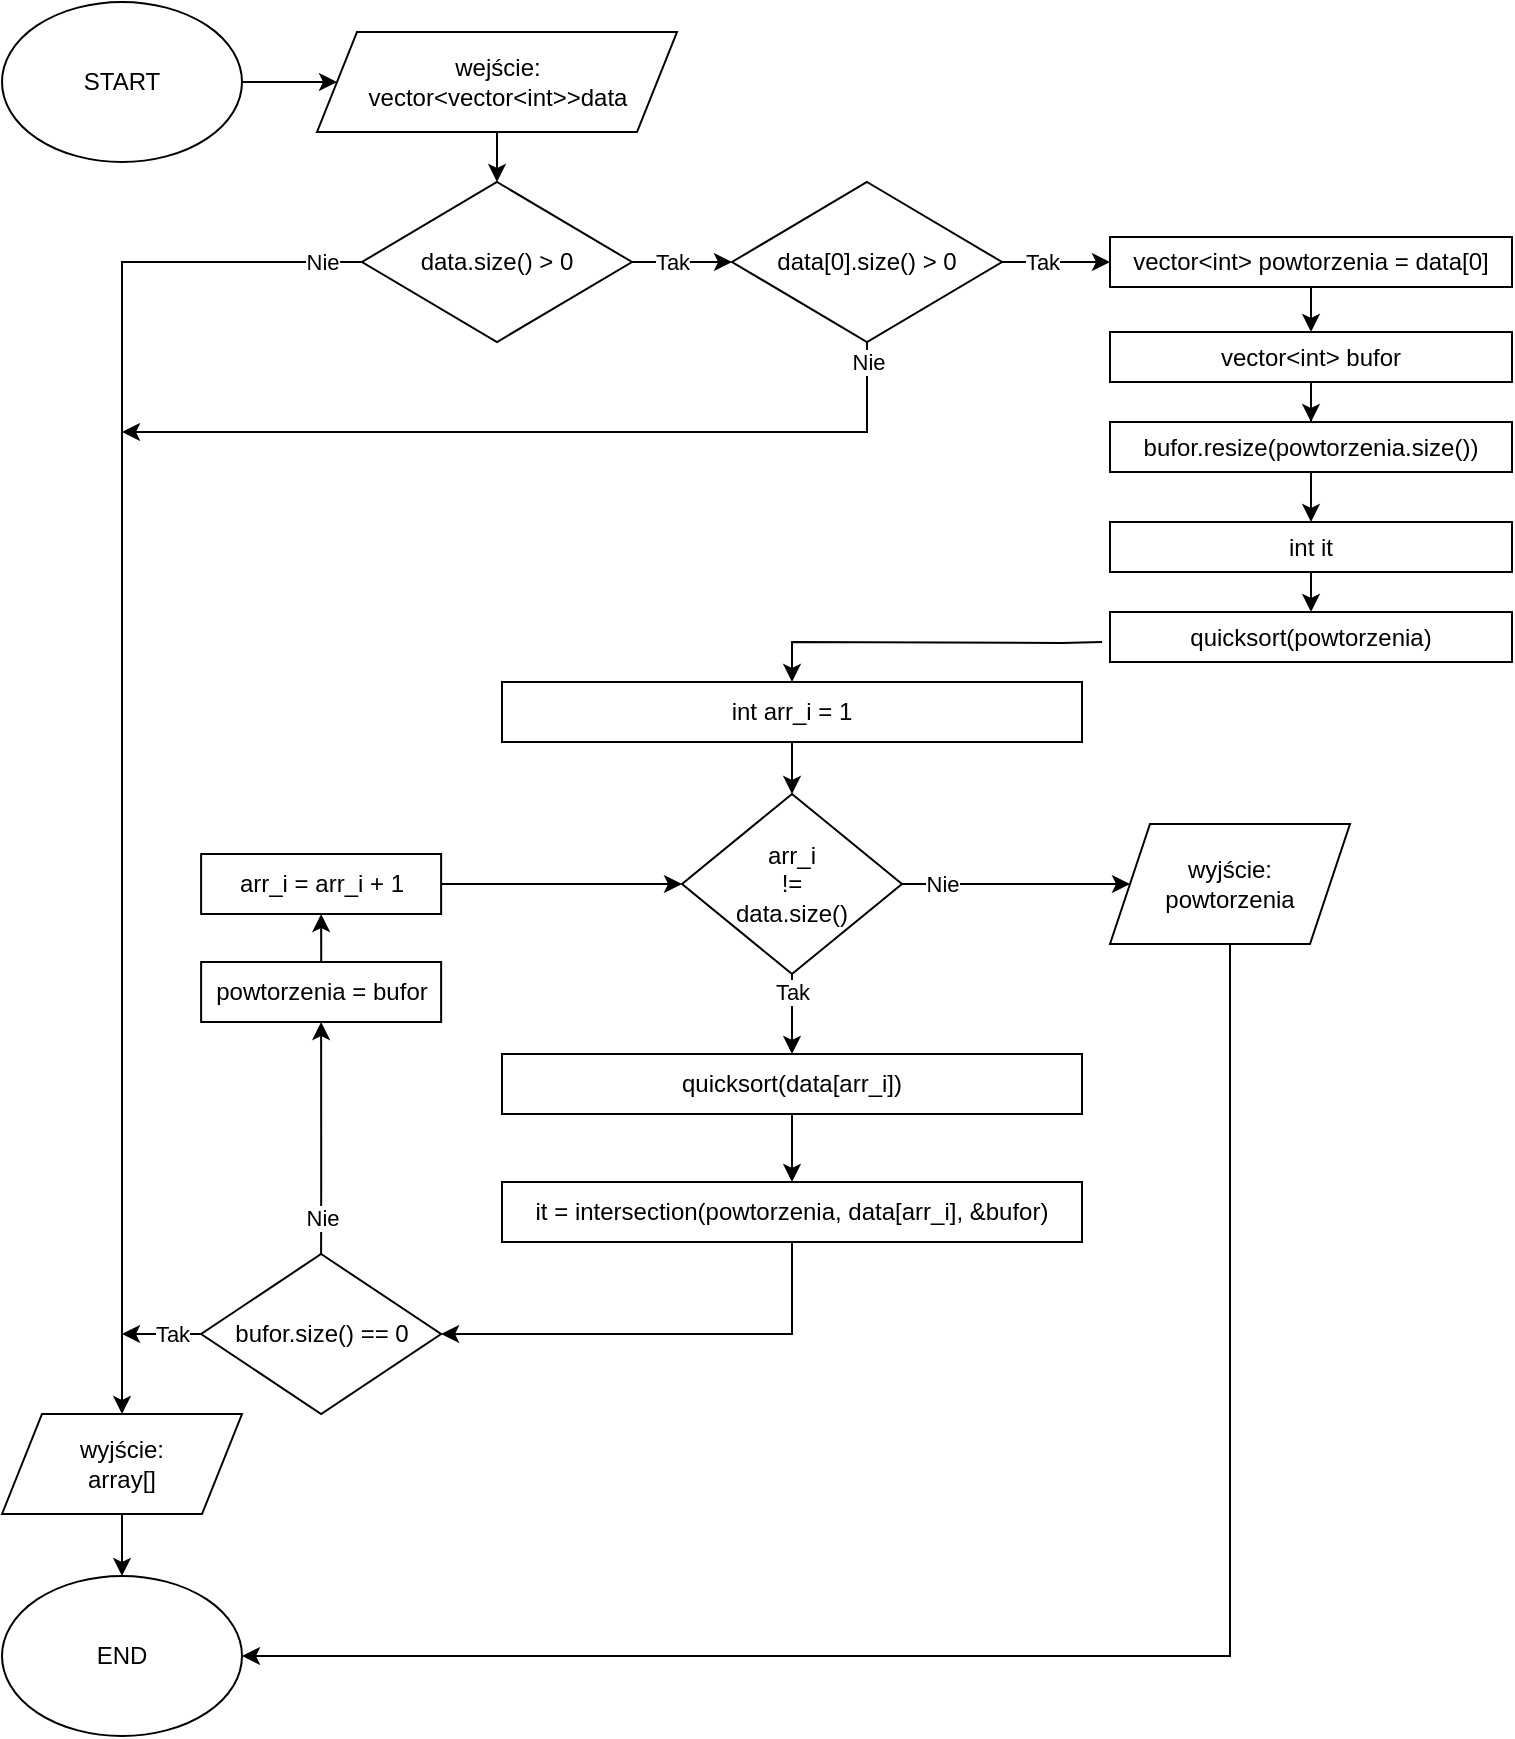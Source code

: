<mxfile version="20.7.4" type="device"><diagram id="DnSWcLHUnXa-toh__kRq" name="Strona-1"><mxGraphModel dx="1036" dy="614" grid="1" gridSize="10" guides="1" tooltips="1" connect="1" arrows="1" fold="1" page="1" pageScale="1" pageWidth="827" pageHeight="1169" math="0" shadow="0"><root><mxCell id="0"/><mxCell id="1" parent="0"/><mxCell id="pnEZvFSktnOX3axIGs_f-1" style="edgeStyle=orthogonalEdgeStyle;rounded=0;orthogonalLoop=1;jettySize=auto;html=1;" parent="1" source="pnEZvFSktnOX3axIGs_f-2" target="pnEZvFSktnOX3axIGs_f-5" edge="1"><mxGeometry relative="1" as="geometry"/></mxCell><mxCell id="pnEZvFSktnOX3axIGs_f-2" value="START" style="ellipse;whiteSpace=wrap;html=1;" parent="1" vertex="1"><mxGeometry x="290" y="430" width="120" height="80" as="geometry"/></mxCell><mxCell id="pnEZvFSktnOX3axIGs_f-3" value="END" style="ellipse;whiteSpace=wrap;html=1;" parent="1" vertex="1"><mxGeometry x="290" y="1217" width="120" height="80" as="geometry"/></mxCell><mxCell id="pnEZvFSktnOX3axIGs_f-4" style="edgeStyle=orthogonalEdgeStyle;rounded=0;orthogonalLoop=1;jettySize=auto;html=1;entryX=0.5;entryY=0;entryDx=0;entryDy=0;" parent="1" source="pnEZvFSktnOX3axIGs_f-5" target="pnEZvFSktnOX3axIGs_f-73" edge="1"><mxGeometry relative="1" as="geometry"><mxPoint x="525.019" y="515.011" as="targetPoint"/></mxGeometry></mxCell><mxCell id="pnEZvFSktnOX3axIGs_f-5" value="wejście:&lt;br&gt;vector&amp;lt;vector&amp;lt;int&amp;gt;&amp;gt;data" style="shape=parallelogram;perimeter=parallelogramPerimeter;whiteSpace=wrap;html=1;fixedSize=1;" parent="1" vertex="1"><mxGeometry x="447.5" y="445" width="180" height="50" as="geometry"/></mxCell><mxCell id="pnEZvFSktnOX3axIGs_f-6" style="edgeStyle=orthogonalEdgeStyle;rounded=0;orthogonalLoop=1;jettySize=auto;html=1;entryX=0.5;entryY=0;entryDx=0;entryDy=0;exitX=0;exitY=0.5;exitDx=0;exitDy=0;" parent="1" source="pnEZvFSktnOX3axIGs_f-73" target="pnEZvFSktnOX3axIGs_f-11" edge="1"><mxGeometry relative="1" as="geometry"><mxPoint x="445.026" y="350.015" as="sourcePoint"/></mxGeometry></mxCell><mxCell id="pnEZvFSktnOX3axIGs_f-7" value="Nie" style="edgeLabel;html=1;align=center;verticalAlign=middle;resizable=0;points=[];" parent="pnEZvFSktnOX3axIGs_f-6" vertex="1" connectable="0"><mxGeometry x="-0.878" y="-1" relative="1" as="geometry"><mxPoint x="22" y="1" as="offset"/></mxGeometry></mxCell><mxCell id="pnEZvFSktnOX3axIGs_f-8" style="edgeStyle=orthogonalEdgeStyle;rounded=0;orthogonalLoop=1;jettySize=auto;html=1;entryX=0;entryY=0.5;entryDx=0;entryDy=0;exitX=1;exitY=0.5;exitDx=0;exitDy=0;" parent="1" source="pnEZvFSktnOX3axIGs_f-73" target="pnEZvFSktnOX3axIGs_f-72" edge="1"><mxGeometry relative="1" as="geometry"><mxPoint x="605" y="560" as="sourcePoint"/></mxGeometry></mxCell><mxCell id="pnEZvFSktnOX3axIGs_f-9" value="Tak" style="edgeLabel;html=1;align=center;verticalAlign=middle;resizable=0;points=[];" parent="pnEZvFSktnOX3axIGs_f-8" vertex="1" connectable="0"><mxGeometry x="-0.769" relative="1" as="geometry"><mxPoint x="14" as="offset"/></mxGeometry></mxCell><mxCell id="pnEZvFSktnOX3axIGs_f-10" style="edgeStyle=orthogonalEdgeStyle;rounded=0;orthogonalLoop=1;jettySize=auto;html=1;" parent="1" source="pnEZvFSktnOX3axIGs_f-11" target="pnEZvFSktnOX3axIGs_f-3" edge="1"><mxGeometry relative="1" as="geometry"/></mxCell><mxCell id="pnEZvFSktnOX3axIGs_f-11" value="wyjście:&lt;br&gt;array[]" style="shape=parallelogram;perimeter=parallelogramPerimeter;whiteSpace=wrap;html=1;fixedSize=1;" parent="1" vertex="1"><mxGeometry x="290" y="1136" width="120" height="50" as="geometry"/></mxCell><mxCell id="pnEZvFSktnOX3axIGs_f-19" style="edgeStyle=orthogonalEdgeStyle;rounded=0;orthogonalLoop=1;jettySize=auto;html=1;" parent="1" source="pnEZvFSktnOX3axIGs_f-20" target="pnEZvFSktnOX3axIGs_f-26" edge="1"><mxGeometry relative="1" as="geometry"/></mxCell><mxCell id="pnEZvFSktnOX3axIGs_f-20" value="int arr_i = 1" style="rounded=0;whiteSpace=wrap;html=1;" parent="1" vertex="1"><mxGeometry x="540" y="770" width="290" height="30" as="geometry"/></mxCell><mxCell id="pnEZvFSktnOX3axIGs_f-21" style="edgeStyle=orthogonalEdgeStyle;rounded=0;orthogonalLoop=1;jettySize=auto;html=1;" parent="1" source="pnEZvFSktnOX3axIGs_f-26" target="pnEZvFSktnOX3axIGs_f-30" edge="1"><mxGeometry relative="1" as="geometry"/></mxCell><mxCell id="pnEZvFSktnOX3axIGs_f-86" value="Tak" style="edgeLabel;html=1;align=center;verticalAlign=middle;resizable=0;points=[];" parent="pnEZvFSktnOX3axIGs_f-21" vertex="1" connectable="0"><mxGeometry x="-0.772" relative="1" as="geometry"><mxPoint y="4" as="offset"/></mxGeometry></mxCell><mxCell id="pnEZvFSktnOX3axIGs_f-24" style="edgeStyle=orthogonalEdgeStyle;rounded=0;orthogonalLoop=1;jettySize=auto;html=1;entryX=0;entryY=0.5;entryDx=0;entryDy=0;" parent="1" source="pnEZvFSktnOX3axIGs_f-26" target="pnEZvFSktnOX3axIGs_f-59" edge="1"><mxGeometry relative="1" as="geometry"/></mxCell><mxCell id="pnEZvFSktnOX3axIGs_f-25" value="Nie" style="edgeLabel;html=1;align=center;verticalAlign=middle;resizable=0;points=[];" parent="pnEZvFSktnOX3axIGs_f-24" vertex="1" connectable="0"><mxGeometry x="-0.809" relative="1" as="geometry"><mxPoint x="9" as="offset"/></mxGeometry></mxCell><mxCell id="pnEZvFSktnOX3axIGs_f-26" value="arr_i&lt;br&gt;!=&lt;br&gt;data.size()" style="rhombus;whiteSpace=wrap;html=1;" parent="1" vertex="1"><mxGeometry x="630" y="826" width="110" height="90" as="geometry"/></mxCell><mxCell id="pnEZvFSktnOX3axIGs_f-27" style="edgeStyle=orthogonalEdgeStyle;rounded=0;orthogonalLoop=1;jettySize=auto;html=1;entryX=0;entryY=0.5;entryDx=0;entryDy=0;" parent="1" source="pnEZvFSktnOX3axIGs_f-28" target="pnEZvFSktnOX3axIGs_f-26" edge="1"><mxGeometry relative="1" as="geometry"/></mxCell><mxCell id="pnEZvFSktnOX3axIGs_f-28" value="arr_i = arr_i + 1" style="rounded=0;whiteSpace=wrap;html=1;" parent="1" vertex="1"><mxGeometry x="389.56" y="856" width="120" height="30" as="geometry"/></mxCell><mxCell id="SKFstKbKo0s8aVZhYB_5-8" style="edgeStyle=orthogonalEdgeStyle;rounded=0;orthogonalLoop=1;jettySize=auto;html=1;exitX=0.5;exitY=1;exitDx=0;exitDy=0;entryX=0.5;entryY=0;entryDx=0;entryDy=0;" parent="1" source="pnEZvFSktnOX3axIGs_f-30" target="pnEZvFSktnOX3axIGs_f-87" edge="1"><mxGeometry relative="1" as="geometry"/></mxCell><mxCell id="pnEZvFSktnOX3axIGs_f-30" value="quicksort(data[arr_i])" style="rounded=0;whiteSpace=wrap;html=1;" parent="1" vertex="1"><mxGeometry x="540" y="956" width="290" height="30" as="geometry"/></mxCell><mxCell id="pnEZvFSktnOX3axIGs_f-49" style="edgeStyle=orthogonalEdgeStyle;rounded=0;orthogonalLoop=1;jettySize=auto;html=1;entryX=0.5;entryY=1;entryDx=0;entryDy=0;exitX=0.5;exitY=0;exitDx=0;exitDy=0;" parent="1" source="pnEZvFSktnOX3axIGs_f-53" target="pnEZvFSktnOX3axIGs_f-55" edge="1"><mxGeometry relative="1" as="geometry"><mxPoint x="459.56" y="956.0" as="targetPoint"/><Array as="points"><mxPoint x="449.56" y="1016"/><mxPoint x="449.56" y="1016"/></Array></mxGeometry></mxCell><mxCell id="pnEZvFSktnOX3axIGs_f-50" value="Nie" style="edgeLabel;html=1;align=center;verticalAlign=middle;resizable=0;points=[];" parent="pnEZvFSktnOX3axIGs_f-49" vertex="1" connectable="0"><mxGeometry x="-0.308" y="1" relative="1" as="geometry"><mxPoint x="1" y="22" as="offset"/></mxGeometry></mxCell><mxCell id="pnEZvFSktnOX3axIGs_f-51" style="edgeStyle=orthogonalEdgeStyle;rounded=0;orthogonalLoop=1;jettySize=auto;html=1;" parent="1" source="pnEZvFSktnOX3axIGs_f-53" edge="1"><mxGeometry relative="1" as="geometry"><mxPoint x="350" y="1096" as="targetPoint"/></mxGeometry></mxCell><mxCell id="pnEZvFSktnOX3axIGs_f-52" value="Tak" style="edgeLabel;html=1;align=center;verticalAlign=middle;resizable=0;points=[];" parent="pnEZvFSktnOX3axIGs_f-51" vertex="1" connectable="0"><mxGeometry x="-0.279" relative="1" as="geometry"><mxPoint as="offset"/></mxGeometry></mxCell><mxCell id="pnEZvFSktnOX3axIGs_f-53" value="bufor.size() == 0" style="rhombus;whiteSpace=wrap;html=1;" parent="1" vertex="1"><mxGeometry x="389.56" y="1056" width="120" height="80" as="geometry"/></mxCell><mxCell id="pnEZvFSktnOX3axIGs_f-93" style="edgeStyle=orthogonalEdgeStyle;rounded=0;orthogonalLoop=1;jettySize=auto;html=1;entryX=0.5;entryY=1;entryDx=0;entryDy=0;" parent="1" source="pnEZvFSktnOX3axIGs_f-55" target="pnEZvFSktnOX3axIGs_f-28" edge="1"><mxGeometry relative="1" as="geometry"><mxPoint x="450.12" y="935.52" as="targetPoint"/></mxGeometry></mxCell><mxCell id="pnEZvFSktnOX3axIGs_f-55" value="powtorzenia = bufor" style="rounded=0;whiteSpace=wrap;html=1;" parent="1" vertex="1"><mxGeometry x="389.56" y="910" width="120" height="30" as="geometry"/></mxCell><mxCell id="pnEZvFSktnOX3axIGs_f-58" style="edgeStyle=orthogonalEdgeStyle;rounded=0;orthogonalLoop=1;jettySize=auto;html=1;entryX=1;entryY=0.5;entryDx=0;entryDy=0;exitX=0.5;exitY=1;exitDx=0;exitDy=0;" parent="1" target="pnEZvFSktnOX3axIGs_f-3" edge="1"><mxGeometry relative="1" as="geometry"><Array as="points"><mxPoint x="904" y="1257"/></Array><mxPoint x="904" y="892" as="sourcePoint"/></mxGeometry></mxCell><mxCell id="pnEZvFSktnOX3axIGs_f-59" value="wyjście:&lt;br&gt;powtorzenia" style="shape=parallelogram;perimeter=parallelogramPerimeter;whiteSpace=wrap;html=1;fixedSize=1;" parent="1" vertex="1"><mxGeometry x="844" y="841" width="120" height="60" as="geometry"/></mxCell><mxCell id="pnEZvFSktnOX3axIGs_f-60" style="edgeStyle=orthogonalEdgeStyle;rounded=0;orthogonalLoop=1;jettySize=auto;html=1;entryX=0.5;entryY=0;entryDx=0;entryDy=0;" parent="1" source="pnEZvFSktnOX3axIGs_f-61" target="pnEZvFSktnOX3axIGs_f-63" edge="1"><mxGeometry relative="1" as="geometry"/></mxCell><mxCell id="pnEZvFSktnOX3axIGs_f-61" value="vector&amp;lt;int&amp;gt; powtorzenia = data[0]" style="rounded=0;whiteSpace=wrap;html=1;" parent="1" vertex="1"><mxGeometry x="844" y="547.5" width="201" height="25" as="geometry"/></mxCell><mxCell id="pnEZvFSktnOX3axIGs_f-76" style="edgeStyle=orthogonalEdgeStyle;rounded=0;orthogonalLoop=1;jettySize=auto;html=1;" parent="1" source="pnEZvFSktnOX3axIGs_f-63" target="pnEZvFSktnOX3axIGs_f-75" edge="1"><mxGeometry relative="1" as="geometry"/></mxCell><mxCell id="pnEZvFSktnOX3axIGs_f-63" value="vector&amp;lt;int&amp;gt; bufor" style="rounded=0;whiteSpace=wrap;html=1;" parent="1" vertex="1"><mxGeometry x="844" y="595" width="201" height="25" as="geometry"/></mxCell><mxCell id="pnEZvFSktnOX3axIGs_f-82" style="edgeStyle=orthogonalEdgeStyle;rounded=0;orthogonalLoop=1;jettySize=auto;html=1;" parent="1" target="pnEZvFSktnOX3axIGs_f-20" edge="1"><mxGeometry relative="1" as="geometry"><mxPoint x="840" y="750" as="sourcePoint"/></mxGeometry></mxCell><mxCell id="SKFstKbKo0s8aVZhYB_5-7" style="edgeStyle=orthogonalEdgeStyle;rounded=0;orthogonalLoop=1;jettySize=auto;html=1;exitX=0.5;exitY=1;exitDx=0;exitDy=0;entryX=0.5;entryY=0;entryDx=0;entryDy=0;" parent="1" source="pnEZvFSktnOX3axIGs_f-65" target="SKFstKbKo0s8aVZhYB_5-1" edge="1"><mxGeometry relative="1" as="geometry"/></mxCell><mxCell id="pnEZvFSktnOX3axIGs_f-65" value="int it" style="rounded=0;whiteSpace=wrap;html=1;" parent="1" vertex="1"><mxGeometry x="844" y="690" width="201" height="25" as="geometry"/></mxCell><mxCell id="pnEZvFSktnOX3axIGs_f-68" style="edgeStyle=orthogonalEdgeStyle;rounded=0;orthogonalLoop=1;jettySize=auto;html=1;entryX=0;entryY=0.5;entryDx=0;entryDy=0;" parent="1" source="pnEZvFSktnOX3axIGs_f-72" target="pnEZvFSktnOX3axIGs_f-61" edge="1"><mxGeometry relative="1" as="geometry"/></mxCell><mxCell id="pnEZvFSktnOX3axIGs_f-69" value="Tak" style="edgeLabel;html=1;align=center;verticalAlign=middle;resizable=0;points=[];" parent="pnEZvFSktnOX3axIGs_f-68" vertex="1" connectable="0"><mxGeometry x="-0.631" relative="1" as="geometry"><mxPoint x="10" as="offset"/></mxGeometry></mxCell><mxCell id="pnEZvFSktnOX3axIGs_f-70" style="edgeStyle=orthogonalEdgeStyle;rounded=0;orthogonalLoop=1;jettySize=auto;html=1;" parent="1" source="pnEZvFSktnOX3axIGs_f-72" edge="1"><mxGeometry relative="1" as="geometry"><mxPoint x="350" y="645" as="targetPoint"/><Array as="points"><mxPoint x="723" y="645"/></Array></mxGeometry></mxCell><mxCell id="pnEZvFSktnOX3axIGs_f-71" value="Nie" style="edgeLabel;html=1;align=center;verticalAlign=middle;resizable=0;points=[];" parent="pnEZvFSktnOX3axIGs_f-70" vertex="1" connectable="0"><mxGeometry x="-0.952" relative="1" as="geometry"><mxPoint as="offset"/></mxGeometry></mxCell><mxCell id="pnEZvFSktnOX3axIGs_f-72" value="data[0].size() &amp;gt; 0" style="rhombus;whiteSpace=wrap;html=1;" parent="1" vertex="1"><mxGeometry x="655" y="520" width="135" height="80" as="geometry"/></mxCell><mxCell id="pnEZvFSktnOX3axIGs_f-73" value="data.size() &amp;gt; 0" style="rhombus;whiteSpace=wrap;html=1;" parent="1" vertex="1"><mxGeometry x="470" y="520" width="135" height="80" as="geometry"/></mxCell><mxCell id="pnEZvFSktnOX3axIGs_f-77" style="edgeStyle=orthogonalEdgeStyle;rounded=0;orthogonalLoop=1;jettySize=auto;html=1;entryX=0.5;entryY=0;entryDx=0;entryDy=0;" parent="1" source="pnEZvFSktnOX3axIGs_f-75" target="pnEZvFSktnOX3axIGs_f-65" edge="1"><mxGeometry relative="1" as="geometry"/></mxCell><mxCell id="pnEZvFSktnOX3axIGs_f-75" value="bufor.resize(powtorzenia.size())" style="rounded=0;whiteSpace=wrap;html=1;" parent="1" vertex="1"><mxGeometry x="844" y="640" width="201" height="25" as="geometry"/></mxCell><mxCell id="SKFstKbKo0s8aVZhYB_5-9" style="edgeStyle=orthogonalEdgeStyle;rounded=0;orthogonalLoop=1;jettySize=auto;html=1;exitX=0.5;exitY=1;exitDx=0;exitDy=0;entryX=1;entryY=0.5;entryDx=0;entryDy=0;" parent="1" source="pnEZvFSktnOX3axIGs_f-87" target="pnEZvFSktnOX3axIGs_f-53" edge="1"><mxGeometry relative="1" as="geometry"/></mxCell><mxCell id="pnEZvFSktnOX3axIGs_f-87" value="it = intersection(powtorzenia, data[arr_i], &amp;amp;bufor)" style="rounded=0;whiteSpace=wrap;html=1;" parent="1" vertex="1"><mxGeometry x="540" y="1020" width="290" height="30" as="geometry"/></mxCell><mxCell id="SKFstKbKo0s8aVZhYB_5-1" value="quicksort(powtorzenia)" style="rounded=0;whiteSpace=wrap;html=1;" parent="1" vertex="1"><mxGeometry x="844" y="735" width="201" height="25" as="geometry"/></mxCell></root></mxGraphModel></diagram></mxfile>
